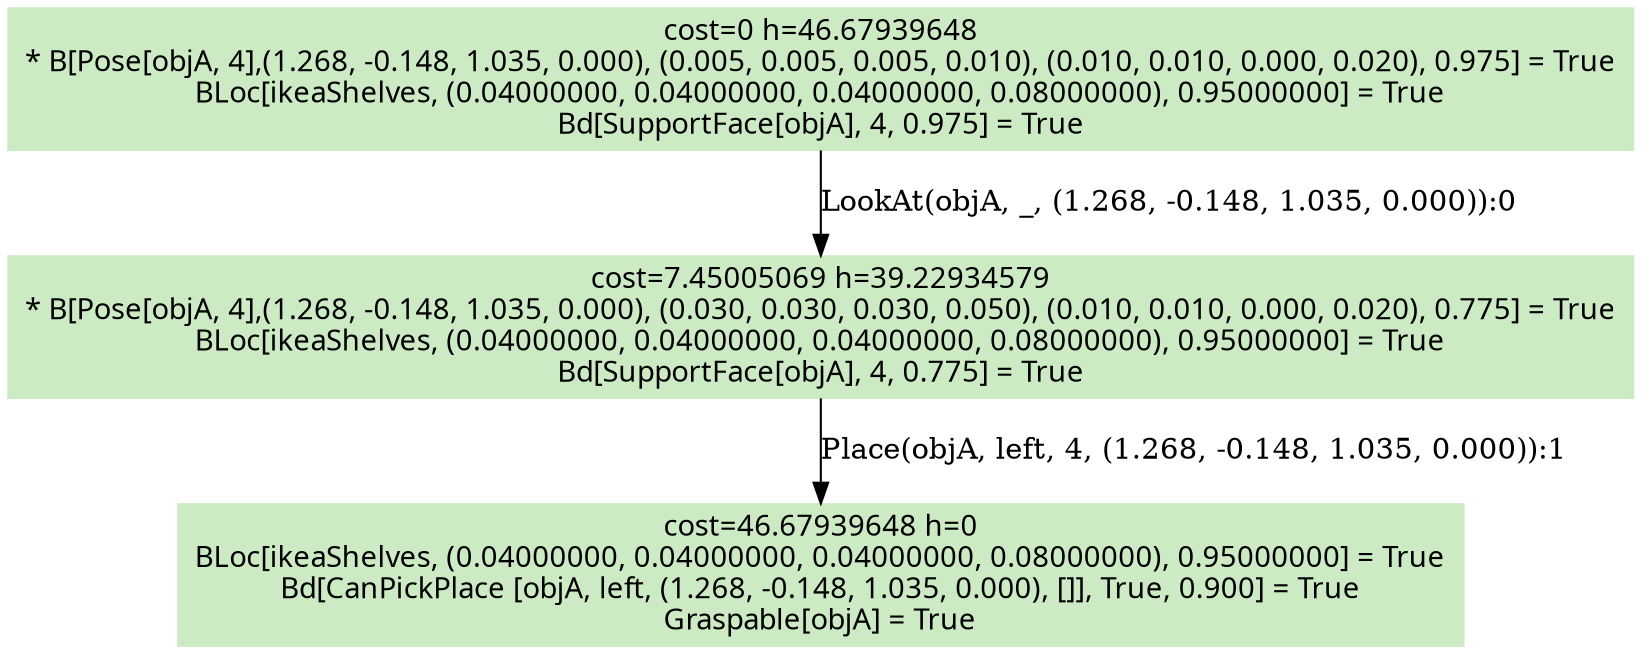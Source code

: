 digraph G {
    ordering=out;
    node [fontname=HelveticaBold];
    "572" [shape=box, label="cost=0 h=46.67939648\n* B[Pose[objA, 4],(1.268, -0.148, 1.035, 0.000), (0.005, 0.005, 0.005, 0.010), (0.010, 0.010, 0.000, 0.020), 0.975] = True\nBLoc[ikeaShelves, (0.04000000, 0.04000000, 0.04000000, 0.08000000), 0.95000000] = True\nBd[SupportFace[objA], 4, 0.975] = True\n"];
    "579" [shape=box, label="cost=7.45005069 h=39.22934579\n* B[Pose[objA, 4],(1.268, -0.148, 1.035, 0.000), (0.030, 0.030, 0.030, 0.050), (0.010, 0.010, 0.000, 0.020), 0.775] = True\nBLoc[ikeaShelves, (0.04000000, 0.04000000, 0.04000000, 0.08000000), 0.95000000] = True\nBd[SupportFace[objA], 4, 0.775] = True\n"];
    "572" [shape=box, style=filled, colorscheme=pastel16, color=2, label="cost=0 h=46.67939648\n* B[Pose[objA, 4],(1.268, -0.148, 1.035, 0.000), (0.005, 0.005, 0.005, 0.010), (0.010, 0.010, 0.000, 0.020), 0.975] = True\nBLoc[ikeaShelves, (0.04000000, 0.04000000, 0.04000000, 0.08000000), 0.95000000] = True\nBd[SupportFace[objA], 4, 0.975] = True\n"];
    "572" -> "579"[label="LookAt(objA, _, (1.268, -0.148, 1.035, 0.000)):0"];
    "588" [shape=box, label="cost=46.67939648 h=0\nBLoc[ikeaShelves, (0.04000000, 0.04000000, 0.04000000, 0.08000000), 0.95000000] = True\nBd[CanPickPlace [objA, left, (1.268, -0.148, 1.035, 0.000), []], True, 0.900] = True\nGraspable[objA] = True\n"];
    "579" [shape=box, style=filled, colorscheme=pastel16, color=2, label="cost=7.45005069 h=39.22934579\n* B[Pose[objA, 4],(1.268, -0.148, 1.035, 0.000), (0.030, 0.030, 0.030, 0.050), (0.010, 0.010, 0.000, 0.020), 0.775] = True\nBLoc[ikeaShelves, (0.04000000, 0.04000000, 0.04000000, 0.08000000), 0.95000000] = True\nBd[SupportFace[objA], 4, 0.775] = True\n"];
    "579" -> "588"[label="Place(objA, left, 4, (1.268, -0.148, 1.035, 0.000)):1"];
    "572" [shape=box, style=filled, colorscheme=pastel16,color=3];
    "579" [shape=box, style=filled, colorscheme=pastel16,color=3];
    "588" [shape=box, style=filled, colorscheme=pastel16,color=3];
}
